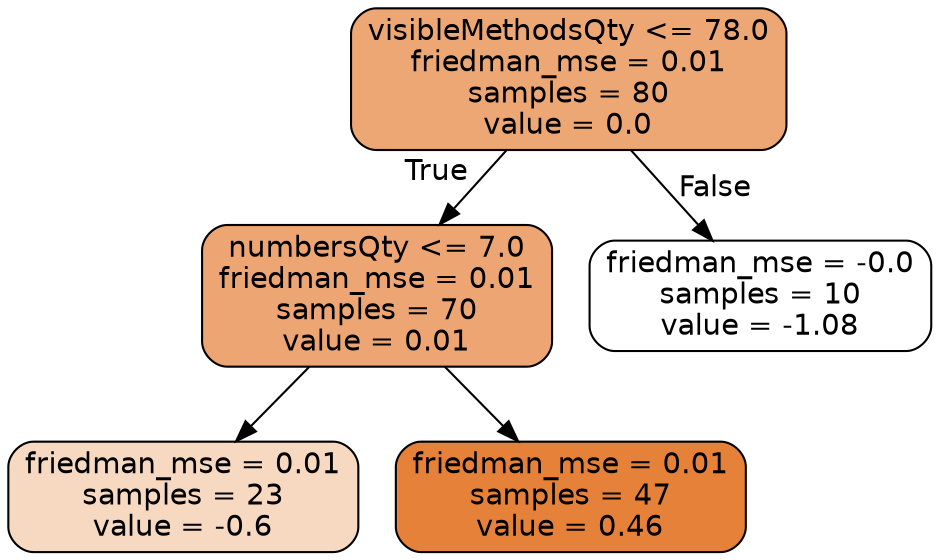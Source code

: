 digraph Tree {
node [shape=box, style="filled, rounded", color="black", fontname="helvetica"] ;
edge [fontname="helvetica"] ;
0 [label="visibleMethodsQty <= 78.0\nfriedman_mse = 0.01\nsamples = 80\nvalue = 0.0", fillcolor="#eda774"] ;
1 [label="numbersQty <= 7.0\nfriedman_mse = 0.01\nsamples = 70\nvalue = 0.01", fillcolor="#eda673"] ;
0 -> 1 [labeldistance=2.5, labelangle=45, headlabel="True"] ;
3 [label="friedman_mse = 0.01\nsamples = 23\nvalue = -0.6", fillcolor="#f7d8c1"] ;
1 -> 3 ;
4 [label="friedman_mse = 0.01\nsamples = 47\nvalue = 0.46", fillcolor="#e58139"] ;
1 -> 4 ;
2 [label="friedman_mse = -0.0\nsamples = 10\nvalue = -1.08", fillcolor="#ffffff"] ;
0 -> 2 [labeldistance=2.5, labelangle=-45, headlabel="False"] ;
}